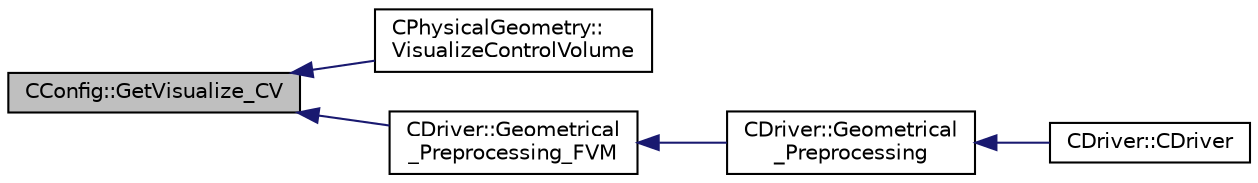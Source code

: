 digraph "CConfig::GetVisualize_CV"
{
  edge [fontname="Helvetica",fontsize="10",labelfontname="Helvetica",labelfontsize="10"];
  node [fontname="Helvetica",fontsize="10",shape=record];
  rankdir="LR";
  Node13561 [label="CConfig::GetVisualize_CV",height=0.2,width=0.4,color="black", fillcolor="grey75", style="filled", fontcolor="black"];
  Node13561 -> Node13562 [dir="back",color="midnightblue",fontsize="10",style="solid",fontname="Helvetica"];
  Node13562 [label="CPhysicalGeometry::\lVisualizeControlVolume",height=0.2,width=0.4,color="black", fillcolor="white", style="filled",URL="$class_c_physical_geometry.html#abccff4b11413861224417bb9e2f3bfbe",tooltip="Visualize the structure of the control volume(s). "];
  Node13561 -> Node13563 [dir="back",color="midnightblue",fontsize="10",style="solid",fontname="Helvetica"];
  Node13563 [label="CDriver::Geometrical\l_Preprocessing_FVM",height=0.2,width=0.4,color="black", fillcolor="white", style="filled",URL="$class_c_driver.html#a2007d2233a2d935a90140499ec4822a4",tooltip="Geometrical_Preprocessing_FVM. "];
  Node13563 -> Node13564 [dir="back",color="midnightblue",fontsize="10",style="solid",fontname="Helvetica"];
  Node13564 [label="CDriver::Geometrical\l_Preprocessing",height=0.2,width=0.4,color="black", fillcolor="white", style="filled",URL="$class_c_driver.html#ad3d55fa299acdb779a7772bcee249004",tooltip="Construction of the edge-based data structure and the multigrid structure. "];
  Node13564 -> Node13565 [dir="back",color="midnightblue",fontsize="10",style="solid",fontname="Helvetica"];
  Node13565 [label="CDriver::CDriver",height=0.2,width=0.4,color="black", fillcolor="white", style="filled",URL="$class_c_driver.html#a3fca4a013a6efa9bbb38fe78a86b5f3d",tooltip="Constructor of the class. "];
}
